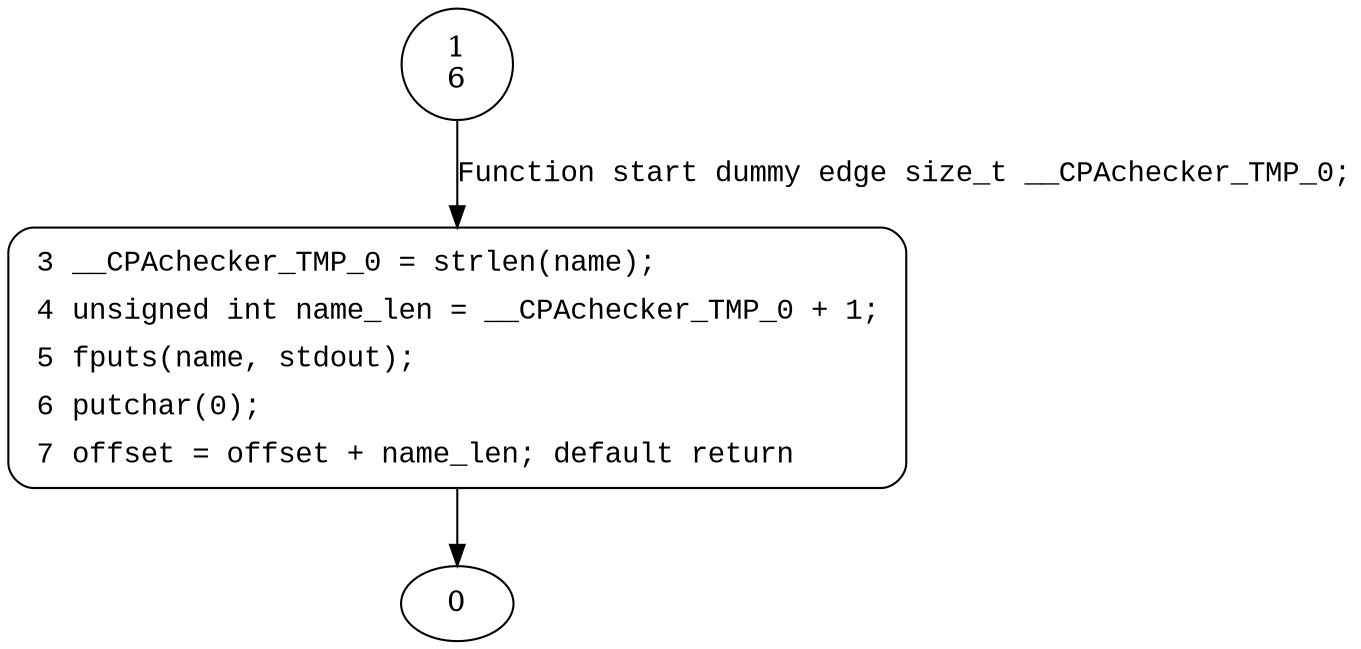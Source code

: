 digraph push_string {
1 [shape="circle" label="1\n6"]
3 [shape="circle" label="3\n5"]
3 [style="filled,bold" penwidth="1" fillcolor="white" fontname="Courier New" shape="Mrecord" label=<<table border="0" cellborder="0" cellpadding="3" bgcolor="white"><tr><td align="right">3</td><td align="left">__CPAchecker_TMP_0 = strlen(name);</td></tr><tr><td align="right">4</td><td align="left">unsigned int name_len = __CPAchecker_TMP_0 + 1;</td></tr><tr><td align="right">5</td><td align="left">fputs(name, stdout);</td></tr><tr><td align="right">6</td><td align="left">putchar(0);</td></tr><tr><td align="right">7</td><td align="left">offset = offset + name_len; default return</td></tr></table>>]
3 -> 0[label=""]
1 -> 3 [label="Function start dummy edge size_t __CPAchecker_TMP_0;" fontname="Courier New"]
}